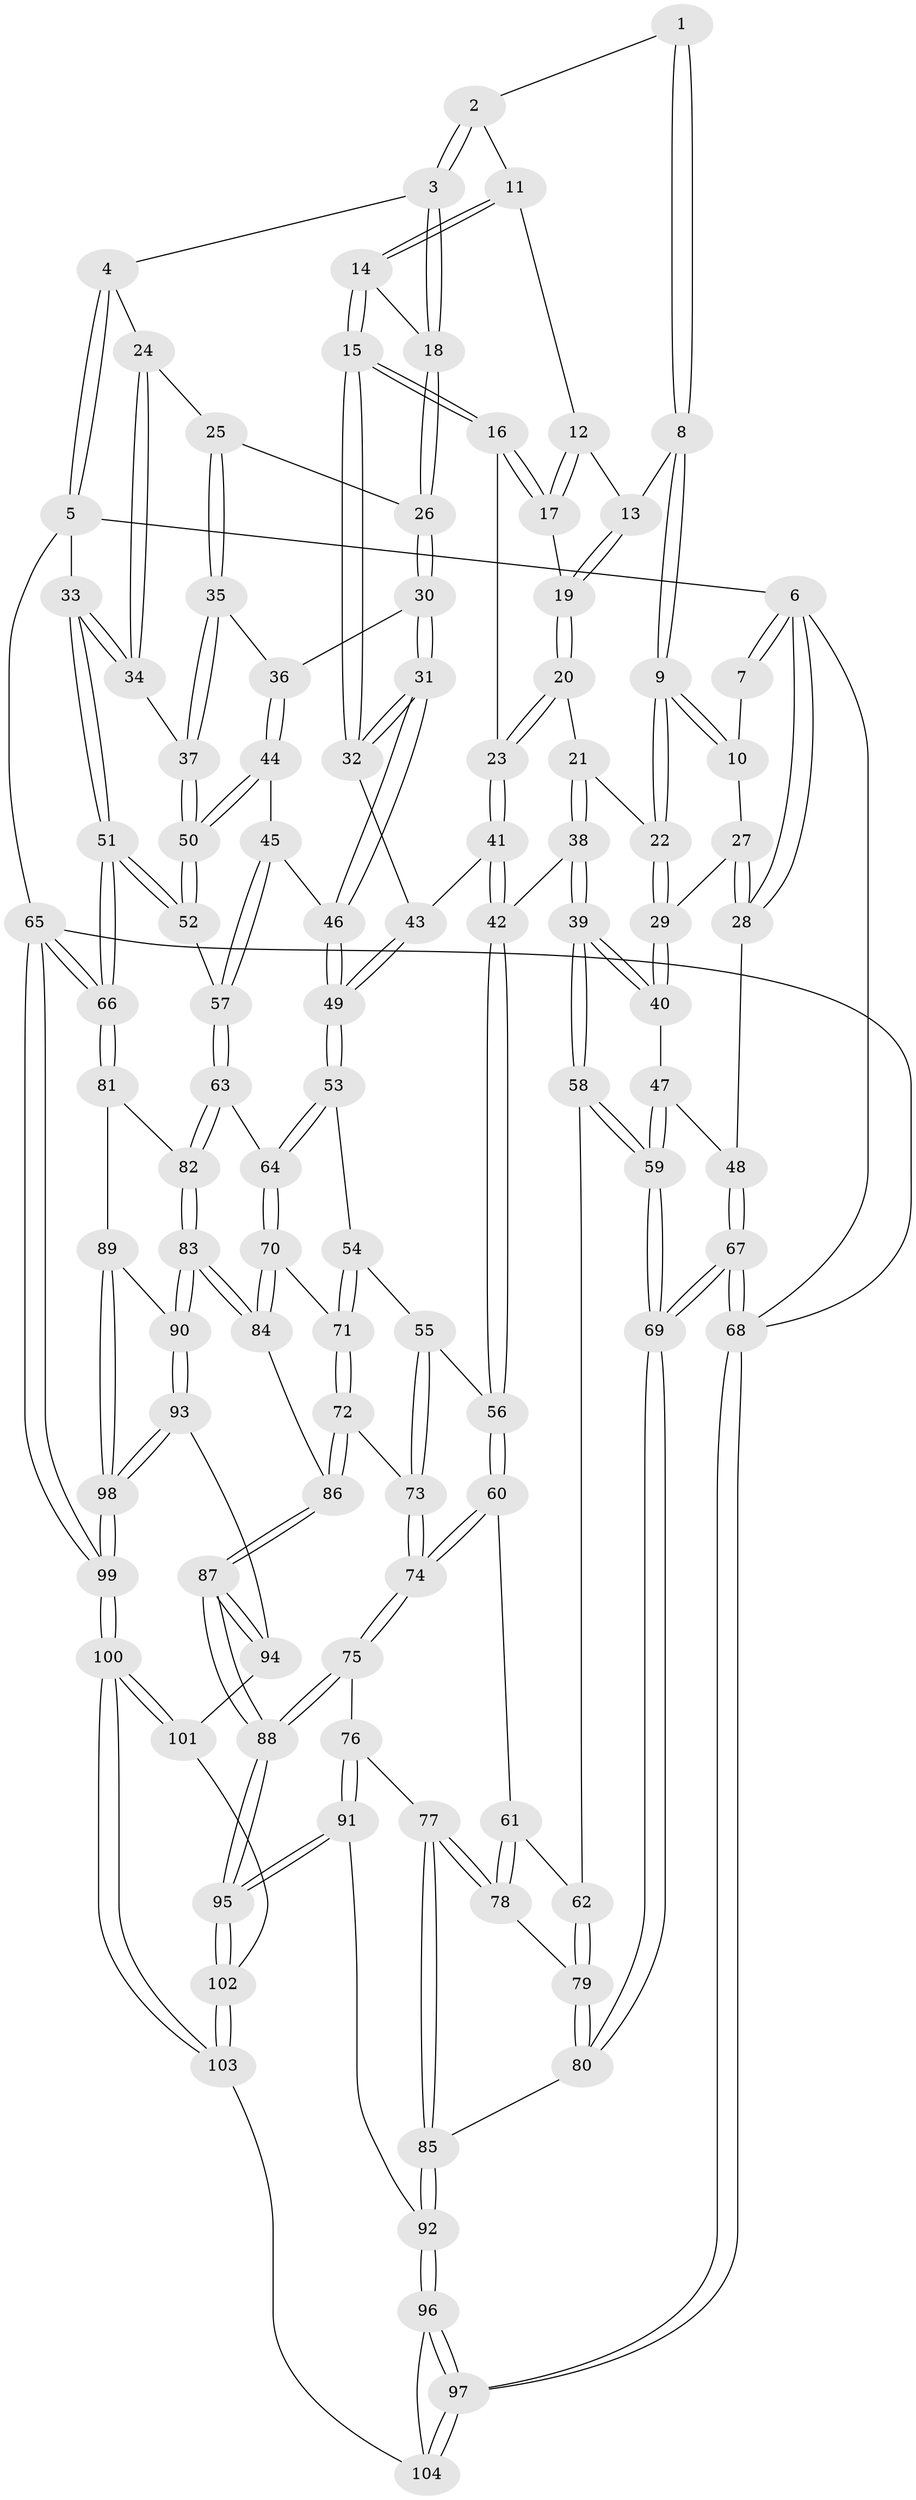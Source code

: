 // coarse degree distribution, {5: 0.09523809523809523, 3: 0.6666666666666666, 4: 0.15873015873015872, 2: 0.06349206349206349, 6: 0.015873015873015872}
// Generated by graph-tools (version 1.1) at 2025/54/03/04/25 22:54:14]
// undirected, 104 vertices, 257 edges
graph export_dot {
  node [color=gray90,style=filled];
  1 [pos="+0.24597379115830179+0"];
  2 [pos="+0.5965876975101467+0"];
  3 [pos="+0.7751780636583031+0"];
  4 [pos="+0.907247261354374+0"];
  5 [pos="+1+0"];
  6 [pos="+0+0"];
  7 [pos="+0.04898143295389556+0"];
  8 [pos="+0.2715845093719884+0.013664346776016066"];
  9 [pos="+0.1821728805870633+0.15215068723396008"];
  10 [pos="+0.10360835773023679+0.12240957229147038"];
  11 [pos="+0.4931441442496749+0.018673983975122717"];
  12 [pos="+0.46368147267387144+0.04115714805926337"];
  13 [pos="+0.305167834222131+0.04263657432325421"];
  14 [pos="+0.5170724426765853+0.14759039767877657"];
  15 [pos="+0.4621719979756415+0.2392423714724268"];
  16 [pos="+0.43025562128940525+0.2311120017765504"];
  17 [pos="+0.408170967549133+0.11950192789488147"];
  18 [pos="+0.6781466935865568+0.12365749021059193"];
  19 [pos="+0.3340911810709941+0.08599592032756087"];
  20 [pos="+0.30695566407777874+0.2214245279784522"];
  21 [pos="+0.23561257563950938+0.2106137856043871"];
  22 [pos="+0.19730792934688043+0.1863505849421629"];
  23 [pos="+0.35933833507836954+0.24944860965206547"];
  24 [pos="+0.8573876611566289+0.18792710053051662"];
  25 [pos="+0.807726524102595+0.2357720362057074"];
  26 [pos="+0.6785205980028438+0.1349160590425149"];
  27 [pos="+0.03486409194278511+0.1460518809772197"];
  28 [pos="+0+0.15333850338335295"];
  29 [pos="+0.09327967284181546+0.3135796015239293"];
  30 [pos="+0.6340693078877288+0.27002276547719034"];
  31 [pos="+0.5531794505460793+0.3178046399621348"];
  32 [pos="+0.5159404962893854+0.2903023481289425"];
  33 [pos="+1+0.2409415886158171"];
  34 [pos="+0.9303107245771165+0.24519777624881986"];
  35 [pos="+0.796987483661988+0.32838363396724646"];
  36 [pos="+0.745386188892363+0.3207132726277748"];
  37 [pos="+0.8230722345005113+0.35545128546701044"];
  38 [pos="+0.21579385612458313+0.41362503712630133"];
  39 [pos="+0.19434143681019303+0.4227325433298179"];
  40 [pos="+0.07381018784649256+0.361759151369994"];
  41 [pos="+0.3190723082583101+0.3897944288720628"];
  42 [pos="+0.3089329658917162+0.4083381472011453"];
  43 [pos="+0.3986850089123246+0.3707643208601114"];
  44 [pos="+0.676370508134466+0.419243597894901"];
  45 [pos="+0.6567815722111422+0.4356950679455307"];
  46 [pos="+0.5524016934848321+0.41162026258030837"];
  47 [pos="+0.01581858221246822+0.3737305328224434"];
  48 [pos="+0+0.3557853605158153"];
  49 [pos="+0.5431016298447675+0.42760812287662314"];
  50 [pos="+0.8388481445186836+0.3898274386181041"];
  51 [pos="+1+0.5030537334249735"];
  52 [pos="+0.8953476872870352+0.48640023293728757"];
  53 [pos="+0.5029923937603751+0.5095464132774848"];
  54 [pos="+0.49650024666523085+0.513269982377191"];
  55 [pos="+0.49128374139346137+0.5149578827672341"];
  56 [pos="+0.4182526936870773+0.5286573771404672"];
  57 [pos="+0.7937745332346658+0.5595839315626645"];
  58 [pos="+0.1743061529284515+0.577140810166721"];
  59 [pos="+0.08368205071684423+0.603193361173431"];
  60 [pos="+0.38848445149734795+0.567832512001928"];
  61 [pos="+0.3716668908611726+0.5734395971861431"];
  62 [pos="+0.20444424528083868+0.5988762742121251"];
  63 [pos="+0.7650870443282397+0.6022772099063991"];
  64 [pos="+0.6437254731008736+0.5951620125492628"];
  65 [pos="+1+1"];
  66 [pos="+1+0.6576767187533085"];
  67 [pos="+0+0.7921362987432136"];
  68 [pos="+0+1"];
  69 [pos="+0+0.7706210796203924"];
  70 [pos="+0.570508543360893+0.720368235189507"];
  71 [pos="+0.5543939050113209+0.7206993445301776"];
  72 [pos="+0.4985264297799128+0.7459904528823416"];
  73 [pos="+0.48506169829192325+0.7471826802215603"];
  74 [pos="+0.41292820296624566+0.7693552944719455"];
  75 [pos="+0.3963734421803924+0.7897640700298338"];
  76 [pos="+0.38103056807513663+0.7885406849314863"];
  77 [pos="+0.29994301359132597+0.771052494065299"];
  78 [pos="+0.28240123077118773+0.7234890514092168"];
  79 [pos="+0.21122812065276203+0.6253648020846234"];
  80 [pos="+0.1431064621046368+0.8106545200563248"];
  81 [pos="+0.9480323972409697+0.7681930997459658"];
  82 [pos="+0.772372409729818+0.7093685607992337"];
  83 [pos="+0.7260769251219895+0.7848484617015281"];
  84 [pos="+0.6620847512199106+0.7811464700537183"];
  85 [pos="+0.18391714330200878+0.8299597937872022"];
  86 [pos="+0.5731554263689025+0.8549862612207672"];
  87 [pos="+0.5060365493660753+1"];
  88 [pos="+0.48108106725198163+1"];
  89 [pos="+0.9119991073123559+0.8663570505496053"];
  90 [pos="+0.7331347981295362+0.8143151756783716"];
  91 [pos="+0.2866577439533274+0.9006008829456787"];
  92 [pos="+0.19732510273996437+0.874776126007393"];
  93 [pos="+0.732764380692477+0.834400729838385"];
  94 [pos="+0.7309513429923552+0.8393412551063819"];
  95 [pos="+0.47508327546638457+1"];
  96 [pos="+0.19669918577284723+0.8950442778733002"];
  97 [pos="+0+1"];
  98 [pos="+0.9170848767054047+0.992904422753758"];
  99 [pos="+1+1"];
  100 [pos="+0.8512718919553492+1"];
  101 [pos="+0.7339559603326733+0.9079014114313737"];
  102 [pos="+0.47501194702573024+1"];
  103 [pos="+0.47267416401357737+1"];
  104 [pos="+0.356453588042186+1"];
  1 -- 2;
  1 -- 8;
  1 -- 8;
  2 -- 3;
  2 -- 3;
  2 -- 11;
  3 -- 4;
  3 -- 18;
  3 -- 18;
  4 -- 5;
  4 -- 5;
  4 -- 24;
  5 -- 6;
  5 -- 33;
  5 -- 65;
  6 -- 7;
  6 -- 7;
  6 -- 28;
  6 -- 28;
  6 -- 68;
  7 -- 10;
  8 -- 9;
  8 -- 9;
  8 -- 13;
  9 -- 10;
  9 -- 10;
  9 -- 22;
  9 -- 22;
  10 -- 27;
  11 -- 12;
  11 -- 14;
  11 -- 14;
  12 -- 13;
  12 -- 17;
  12 -- 17;
  13 -- 19;
  13 -- 19;
  14 -- 15;
  14 -- 15;
  14 -- 18;
  15 -- 16;
  15 -- 16;
  15 -- 32;
  15 -- 32;
  16 -- 17;
  16 -- 17;
  16 -- 23;
  17 -- 19;
  18 -- 26;
  18 -- 26;
  19 -- 20;
  19 -- 20;
  20 -- 21;
  20 -- 23;
  20 -- 23;
  21 -- 22;
  21 -- 38;
  21 -- 38;
  22 -- 29;
  22 -- 29;
  23 -- 41;
  23 -- 41;
  24 -- 25;
  24 -- 34;
  24 -- 34;
  25 -- 26;
  25 -- 35;
  25 -- 35;
  26 -- 30;
  26 -- 30;
  27 -- 28;
  27 -- 28;
  27 -- 29;
  28 -- 48;
  29 -- 40;
  29 -- 40;
  30 -- 31;
  30 -- 31;
  30 -- 36;
  31 -- 32;
  31 -- 32;
  31 -- 46;
  31 -- 46;
  32 -- 43;
  33 -- 34;
  33 -- 34;
  33 -- 51;
  33 -- 51;
  34 -- 37;
  35 -- 36;
  35 -- 37;
  35 -- 37;
  36 -- 44;
  36 -- 44;
  37 -- 50;
  37 -- 50;
  38 -- 39;
  38 -- 39;
  38 -- 42;
  39 -- 40;
  39 -- 40;
  39 -- 58;
  39 -- 58;
  40 -- 47;
  41 -- 42;
  41 -- 42;
  41 -- 43;
  42 -- 56;
  42 -- 56;
  43 -- 49;
  43 -- 49;
  44 -- 45;
  44 -- 50;
  44 -- 50;
  45 -- 46;
  45 -- 57;
  45 -- 57;
  46 -- 49;
  46 -- 49;
  47 -- 48;
  47 -- 59;
  47 -- 59;
  48 -- 67;
  48 -- 67;
  49 -- 53;
  49 -- 53;
  50 -- 52;
  50 -- 52;
  51 -- 52;
  51 -- 52;
  51 -- 66;
  51 -- 66;
  52 -- 57;
  53 -- 54;
  53 -- 64;
  53 -- 64;
  54 -- 55;
  54 -- 71;
  54 -- 71;
  55 -- 56;
  55 -- 73;
  55 -- 73;
  56 -- 60;
  56 -- 60;
  57 -- 63;
  57 -- 63;
  58 -- 59;
  58 -- 59;
  58 -- 62;
  59 -- 69;
  59 -- 69;
  60 -- 61;
  60 -- 74;
  60 -- 74;
  61 -- 62;
  61 -- 78;
  61 -- 78;
  62 -- 79;
  62 -- 79;
  63 -- 64;
  63 -- 82;
  63 -- 82;
  64 -- 70;
  64 -- 70;
  65 -- 66;
  65 -- 66;
  65 -- 99;
  65 -- 99;
  65 -- 68;
  66 -- 81;
  66 -- 81;
  67 -- 68;
  67 -- 68;
  67 -- 69;
  67 -- 69;
  68 -- 97;
  68 -- 97;
  69 -- 80;
  69 -- 80;
  70 -- 71;
  70 -- 84;
  70 -- 84;
  71 -- 72;
  71 -- 72;
  72 -- 73;
  72 -- 86;
  72 -- 86;
  73 -- 74;
  73 -- 74;
  74 -- 75;
  74 -- 75;
  75 -- 76;
  75 -- 88;
  75 -- 88;
  76 -- 77;
  76 -- 91;
  76 -- 91;
  77 -- 78;
  77 -- 78;
  77 -- 85;
  77 -- 85;
  78 -- 79;
  79 -- 80;
  79 -- 80;
  80 -- 85;
  81 -- 82;
  81 -- 89;
  82 -- 83;
  82 -- 83;
  83 -- 84;
  83 -- 84;
  83 -- 90;
  83 -- 90;
  84 -- 86;
  85 -- 92;
  85 -- 92;
  86 -- 87;
  86 -- 87;
  87 -- 88;
  87 -- 88;
  87 -- 94;
  87 -- 94;
  88 -- 95;
  88 -- 95;
  89 -- 90;
  89 -- 98;
  89 -- 98;
  90 -- 93;
  90 -- 93;
  91 -- 92;
  91 -- 95;
  91 -- 95;
  92 -- 96;
  92 -- 96;
  93 -- 94;
  93 -- 98;
  93 -- 98;
  94 -- 101;
  95 -- 102;
  95 -- 102;
  96 -- 97;
  96 -- 97;
  96 -- 104;
  97 -- 104;
  97 -- 104;
  98 -- 99;
  98 -- 99;
  99 -- 100;
  99 -- 100;
  100 -- 101;
  100 -- 101;
  100 -- 103;
  100 -- 103;
  101 -- 102;
  102 -- 103;
  102 -- 103;
  103 -- 104;
}
